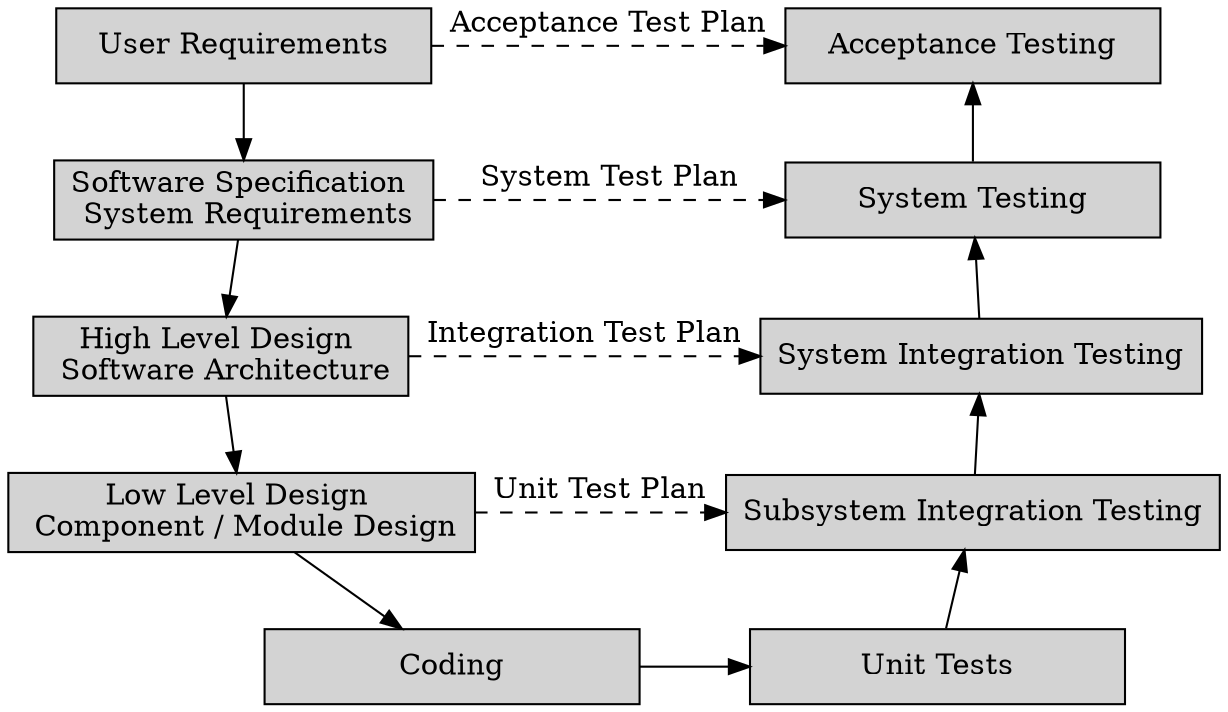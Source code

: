 graph test_pyramid {
    rankdir = TB;

    node[shape=box
         style=filled
         fillcolor=lightgrey
         width=2.5
        ];

    ur      [label="User Requirements"];
    sws     [label="Software Specification \n System Requirements"];
    hld     [label="High Level Design \n Software Architecture"];
    lld     [label="Low Level Design \n Component / Module Design"];
    coding  [label="Coding"];
    ut      [label="Unit Tests"];
    subit   [label="Subsystem Integration Testing"];
    sit     [label="System Integration Testing"];
    st      [label="System Testing"];
    at      [label="Acceptance Testing"];

    ur     -- sws    [dir=forward ];
    sws    -- hld    [dir=forward ];
    hld    -- lld    [dir=forward ];
    lld    -- coding [dir=forward ];
    coding -- ut     [dir=forward ];
    ut     -- subit  [dir=forward ];
    subit  -- sit    [dir=forward ];
    sit    -- st    [dir=forward ];
    st     -- at     [dir=forward ];

    {rank = same; ur; at;}
    {rank = same; sws; st;}
    {rank = same; hld; sit;}
    {rank = same; lld; subit;}
    {rank = same; coding; ut;}

    ur  -- at    [dir=forward style=dashed label="Acceptance Test Plan"];
    sws -- st    [dir=forward style=dashed label="System Test Plan"];
    hld -- sit   [dir=forward style=dashed label="Integration Test Plan" len=3.5];
    lld -- subit [dir=forward style=dashed label="Unit Test Plan" len=2.5];

}
